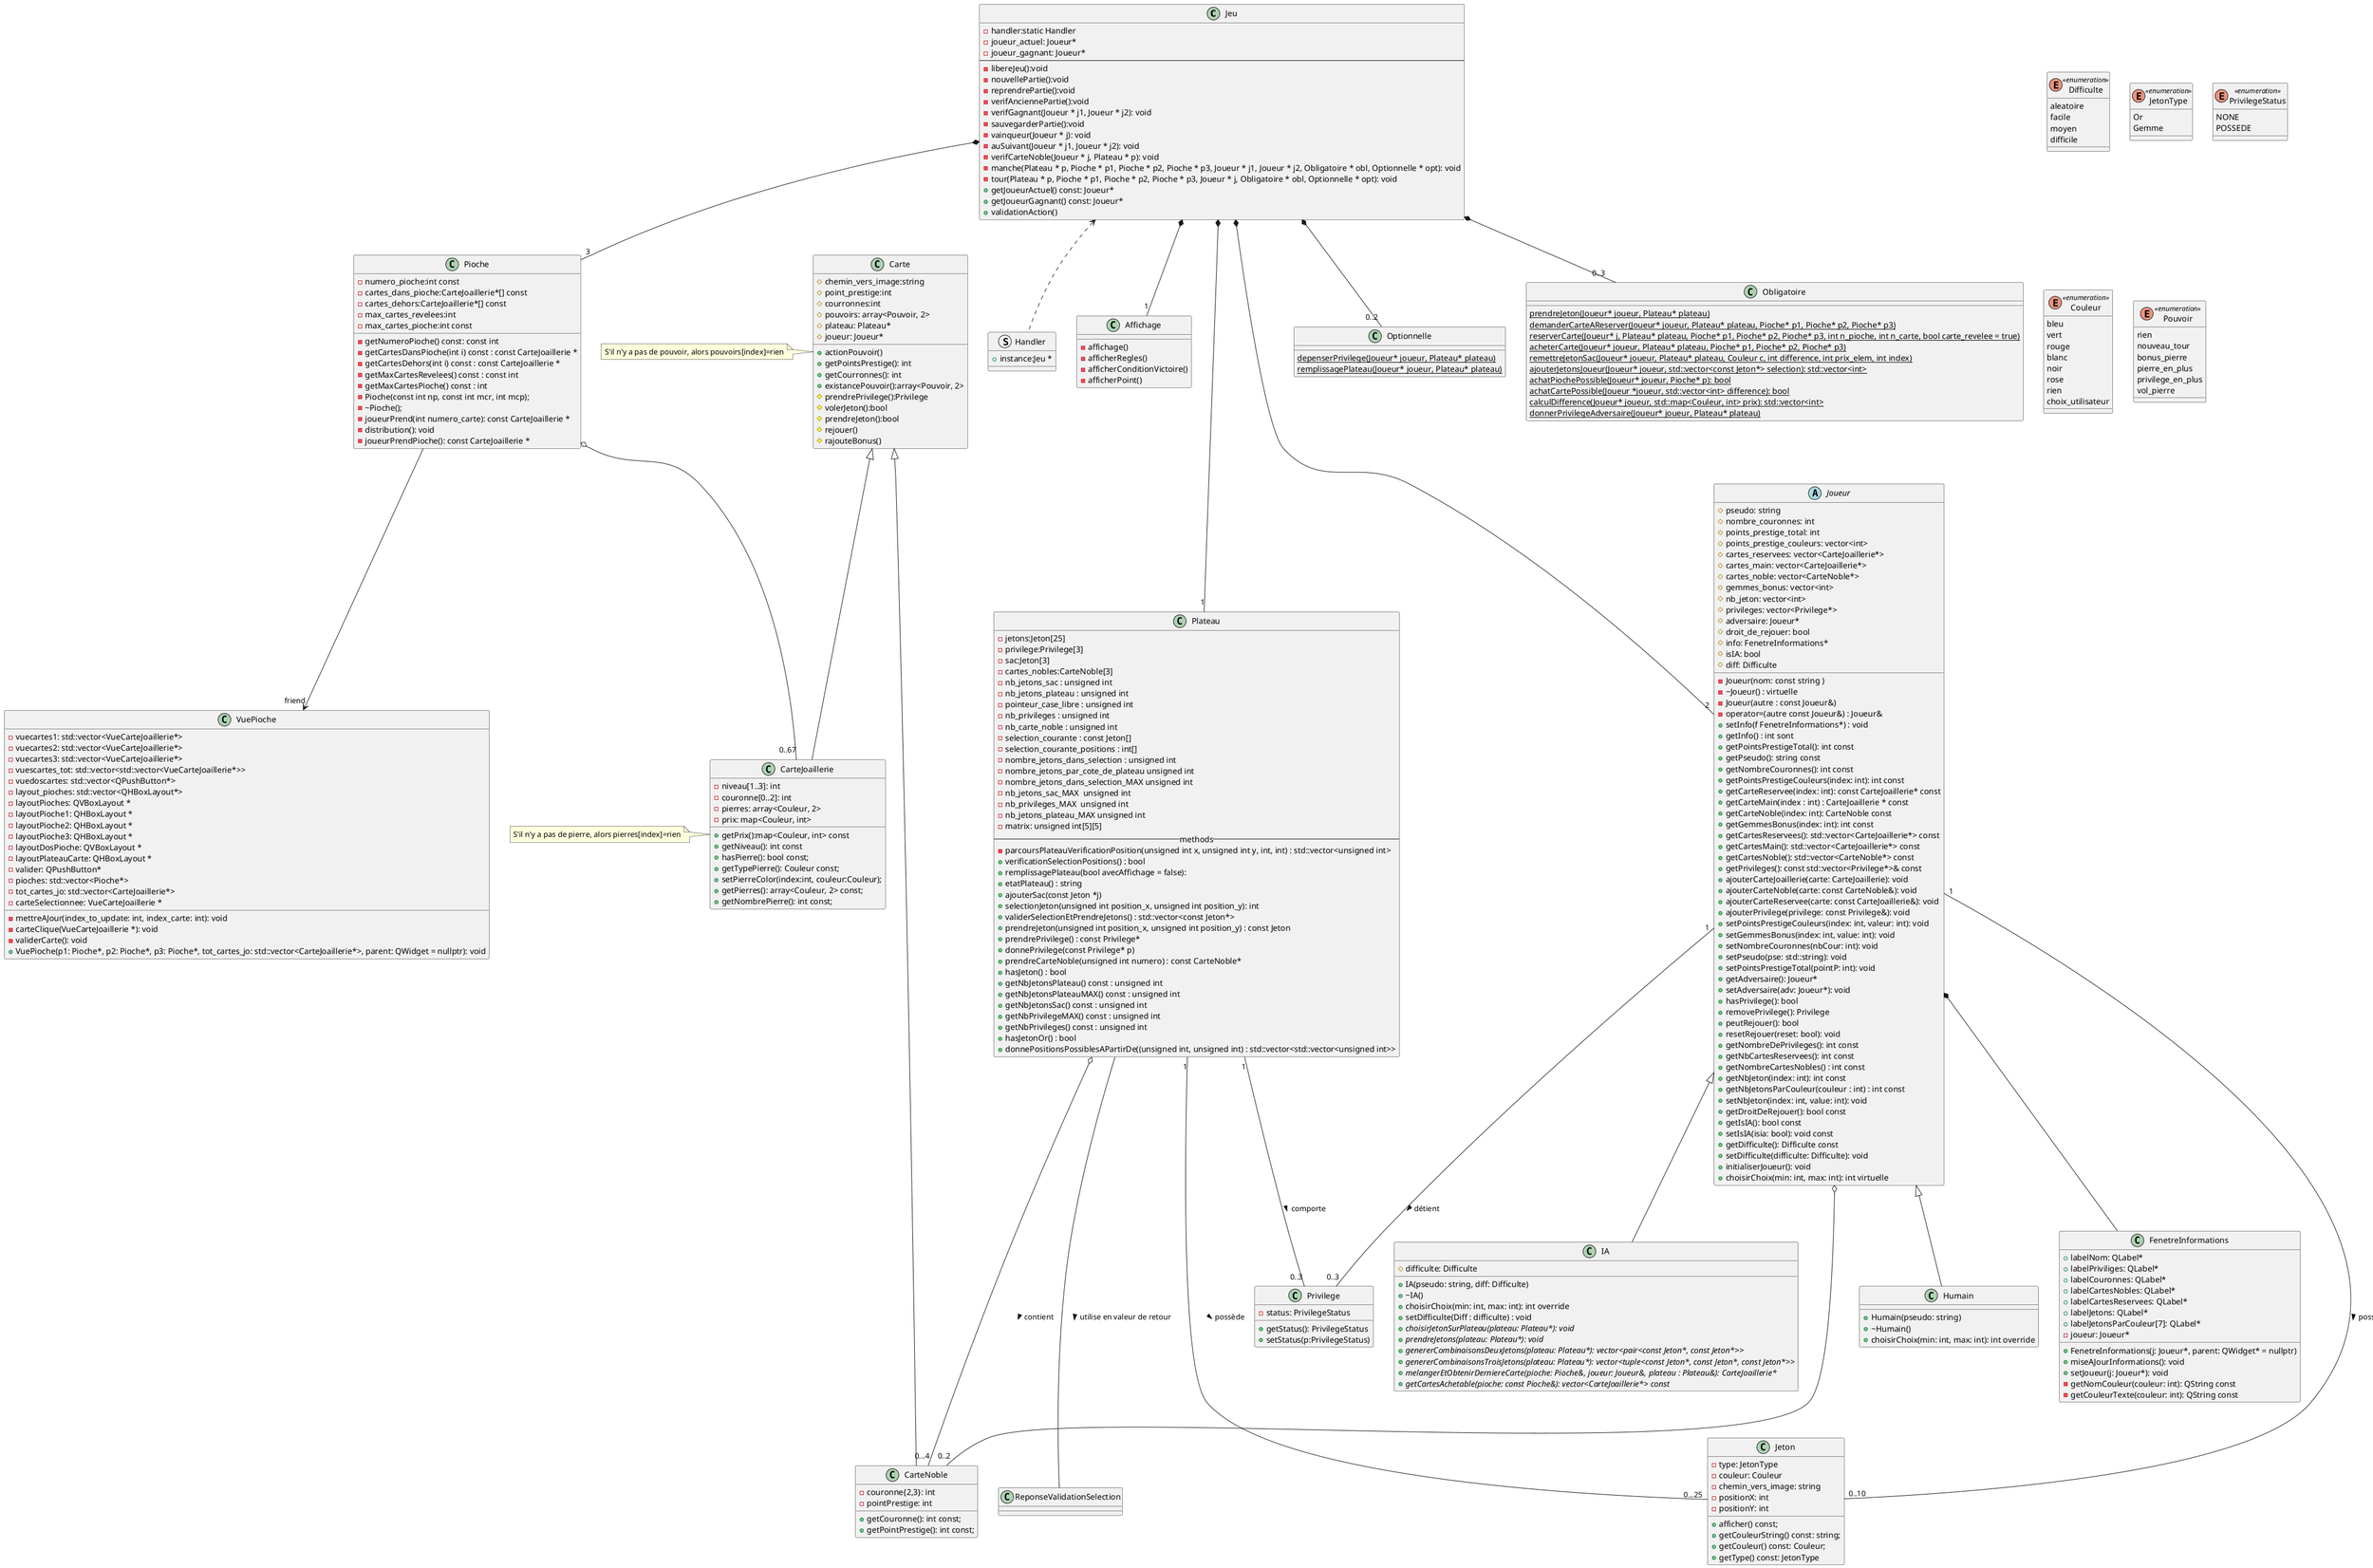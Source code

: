 @startuml

class Jeu {
- handler:static Handler
- joueur_actuel: Joueur*
- joueur_gagnant: Joueur*
--
- libereJeu():void
- nouvellePartie():void
- reprendrePartie():void
- verifAnciennePartie():void
- verifGagnant(Joueur * j1, Joueur * j2): void
- sauvegarderPartie():void
- vainqueur(Joueur * j): void
- auSuivant(Joueur * j1, Joueur * j2): void
- verifCarteNoble(Joueur * j, Plateau * p): void
- manche(Plateau * p, Pioche * p1, Pioche * p2, Pioche * p3, Joueur * j1, Joueur * j2, Obligatoire * obl, Optionnelle * opt): void
- tour(Plateau * p, Pioche * p1, Pioche * p2, Pioche * p3, Joueur * j, Obligatoire * obl, Optionnelle * opt): void
+ getJoueurActuel() const: Joueur*
+ getJoueurGagnant() const: Joueur*
+ validationAction()
}

struct Handler {
    + instance:Jeu *
}

class Affichage{
- affichage()
- afficherRegles()
- afficherConditionVictoire()
- afficherPoint()
}


class Plateau {
- jetons:Jeton[25]
- privilege:Privilege[3]
- sac:Jeton[3]
- cartes_nobles:CarteNoble[3]
- nb_jetons_sac : unsigned int
- nb_jetons_plateau : unsigned int
- pointeur_case_libre : unsigned int
- nb_privileges : unsigned int
- nb_carte_noble : unsigned int
- selection_courante : const Jeton[]
- selection_courante_positions : int[]
- nombre_jetons_dans_selection : unsigned int
- nombre_jetons_par_cote_de_plateau unsigned int
- nombre_jetons_dans_selection_MAX unsigned int
- nb_jetons_sac_MAX  unsigned int
- nb_privileges_MAX  unsigned int
- nb_jetons_plateau_MAX unsigned int
- matrix: unsigned int[5][5]
-- methods --
- parcoursPlateauVerificationPosition(unsigned int x, unsigned int y, int, int) : std::vector<unsigned int>
+ verificationSelectionPositions() : bool
+ remplissagePlateau(bool avecAffichage = false):
+ etatPlateau() : string
+ ajouterSac(const Jeton *j)
+ selectionJeton(unsigned int position_x, unsigned int position_y): int
+ validerSelectionEtPrendreJetons() : std::vector<const Jeton*>
+ prendreJeton(unsigned int position_x, unsigned int position_y) : const Jeton
+ prendrePrivilege() : const Privilege*
+ donnePrivilege(const Privilege* p)
+ prendreCarteNoble(unsigned int numero) : const CarteNoble*
+ hasJeton() : bool
+ getNbJetonsPlateau() const : unsigned int
+ getNbJetonsPlateauMAX() const : unsigned int
+ getNbJetonsSac() const : unsigned int
+ getNbPrivilegeMAX() const : unsigned int
+ getNbPrivileges() const : unsigned int
+ hasJetonOr() : bool
+ donnePositionsPossiblesAPartirDe((unsigned int, unsigned int) : std::vector<std::vector<unsigned int>>
}


abstract class Joueur {
    # pseudo: string
    # nombre_couronnes: int
    # points_prestige_total: int
    # points_prestige_couleurs: vector<int>
    # cartes_reservees: vector<CarteJoaillerie*>
    # cartes_main: vector<CarteJoaillerie*>
    # cartes_noble: vector<CarteNoble*>
    # gemmes_bonus: vector<int>
    # nb_jeton: vector<int>
    # privileges: vector<Privilege*>
    # adversaire: Joueur*
    # droit_de_rejouer: bool
    # info: FenetreInformations*
    # isIA: bool
    # diff: Difficulte


    - Joueur(nom: const string )
    - ~Joueur() : virtuelle
    - Joueur(autre : const Joueur&)
    - operator=(autre const Joueur&) : Joueur&
    + setInfo(f FenetreInformations*) : void
    + getInfo() : int sont
    + getPointsPrestigeTotal(): int const
    + getPseudo(): string const
    + getNombreCouronnes(): int const
    + getPointsPrestigeCouleurs(index: int): int const
    + getCarteReservee(index: int): const CarteJoaillerie* const
    + getCarteMain(index : int) : CarteJoaillerie * const
    + getCarteNoble(index: int): CarteNoble const
    + getGemmesBonus(index: int): int const
    + getCartesReservees(): std::vector<CarteJoaillerie*> const
    + getCartesMain(): std::vector<CarteJoaillerie*> const
    + getCartesNoble(): std::vector<CarteNoble*> const
    + getPrivileges(): const std::vector<Privilege*>& const
    + ajouterCarteJoaillerie(carte: CarteJoaillerie): void
    + ajouterCarteNoble(carte: const CarteNoble&): void
    + ajouterCarteReservee(carte: const CarteJoaillerie&): void
    + ajouterPrivilege(privilege: const Privilege&): void
    + setPointsPrestigeCouleurs(index: int, valeur: int): void
    + setGemmesBonus(index: int, value: int): void
    + setNombreCouronnes(nbCour: int): void
    + setPseudo(pse: std::string): void
    + setPointsPrestigeTotal(pointP: int): void
    + getAdversaire(): Joueur*
    + setAdversaire(adv: Joueur*): void
    + hasPrivilege(): bool
    + removePrivilege(): Privilege
    + peutRejouer(): bool
    + resetRejouer(reset: bool): void
    + getNombreDePrivileges(): int const
    + getNbCartesReservees(): int const
    + getNombreCartesNobles() : int const
    + getNbJeton(index: int): int const
    + getNbJetonsParCouleur(couleur : int) : int const
    + setNbJeton(index: int, value: int): void
    + getDroitDeRejouer(): bool const
    + getIsIA(): bool const
    + setIsIA(isia: bool): void const
    + getDifficulte(): Difficulte const
    + setDifficulte(difficulte: Difficulte): void
    + initialiserJoueur(): void
    + choisirChoix(min: int, max: int): int virtuelle
}

class IA {
      # difficulte: Difficulte

      + IA(pseudo: string, diff: Difficulte)
      +~IA()
      + choisirChoix(min: int, max: int): int override
      +setDifficulte(Diff : difficulte) : void
      {abstract} + choisirJetonSurPlateau(plateau: Plateau*): void
      {abstract} + prendreJetons(plateau: Plateau*): void
      {abstract} + genererCombinaisonsDeuxJetons(plateau: Plateau*): vector<pair<const Jeton*, const Jeton*>>
      {abstract} + genererCombinaisonsTroisJetons(plateau: Plateau*): vector<tuple<const Jeton*, const Jeton*, const Jeton*>>
      {abstract} + melangerEtObtenirDerniereCarte(pioche: Pioche&, joueur: Joueur&, plateau : Plateau&): CarteJoaillerie*
      {abstract} + getCartesAchetable(pioche: const Pioche&): vector<CarteJoaillerie*> const
}

class Humain {
    + Humain(pseudo: string)
    +~Humain()
    + choisirChoix(min: int, max: int): int override
}


class FenetreInformations{
  +labelNom: QLabel*
  +labelPriviliges: QLabel*
  +labelCouronnes: QLabel*
  +labelCartesNobles: QLabel*
  +labelCartesReservees: QLabel*
  +labelJetons: QLabel*
  +labelJetonsParCouleur[7]: QLabel*
  -joueur: Joueur*

  +FenetreInformations(j: Joueur*, parent: QWidget* = nullptr)
  +miseAJourInformations(): void
  +setJoueur(j: Joueur*): void
  -getNomCouleur(couleur: int): QString const
  -getCouleurTexte(couleur: int): QString const

}

enum Difficulte <<enumeration>> {
 aleatoire
 facile
 moyen
 difficile
}

enum JetonType <<enumeration>> {
Or
Gemme
}
class Jeton {
-type: JetonType
-couleur: Couleur
-chemin_vers_image: string
-positionX: int
-positionY: int
+afficher() const;
+getCouleurString() const: string;
+getCouleur() const: Couleur;
+getType() const: JetonType
}

enum PrivilegeStatus <<enumeration>> {
NONE
POSSEDE
}

class Privilege {
-status: PrivilegeStatus
+getStatus(): PrivilegeStatus
+setStatus(p:PrivilegeStatus)
}


enum Couleur <<enumeration>> {
 bleu
 vert
 rouge
 blanc
 noir
 rose
 rien
 choix_utilisateur
}

class Pioche{
- numero_pioche:int const
- cartes_dans_pioche:CarteJoaillerie*[] const
- cartes_dehors:CarteJoaillerie*[] const
- max_cartes_revelees:int
- max_cartes_pioche:int const
- getNumeroPioche() const: const int
- getCartesDansPioche(int i) const : const CarteJoaillerie *
- getCartesDehors(int i) const : const CarteJoaillerie *
- getMaxCartesRevelees() const : const int
- getMaxCartesPioche() const : int
- Pioche(const int np, const int mcr, int mcp);
- ~Pioche();
- joueurPrend(int numero_carte): const CarteJoaillerie *
- distribution(): void
- joueurPrendPioche(): const CarteJoaillerie *
}

class VuePioche {
- vuecartes1: std::vector<VueCarteJoaillerie*>
- vuecartes2: std::vector<VueCarteJoaillerie*>
- vuecartes3: std::vector<VueCarteJoaillerie*>
- vuescartes_tot: std::vector<std::vector<VueCarteJoaillerie*>>
- vuedoscartes: std::vector<QPushButton*>
- layout_pioches: std::vector<QHBoxLayout*>
- layoutPioches: QVBoxLayout *
- layoutPioche1: QHBoxLayout *
- layoutPioche2: QHBoxLayout *
- layoutPioche3: QHBoxLayout *
- layoutDosPioche: QVBoxLayout *
- layoutPlateauCarte: QHBoxLayout *
- valider: QPushButton*
- pioches: std::vector<Pioche*>
- tot_cartes_jo: std::vector<CarteJoaillerie*>
- mettreAJour(index_to_update: int, index_carte: int): void
- carteSelectionnee: VueCarteJoaillerie *
- carteClique(VueCarteJoaillerie *): void
- validerCarte(): void
+ VuePioche(p1: Pioche*, p2: Pioche*, p3: Pioche*, tot_cartes_jo: std::vector<CarteJoaillerie*>, parent: QWidget = nullptr): void
}

class Carte {
# chemin_vers_image:string
# point_prestige:int
# courronnes:int
# pouvoirs: array<Pouvoir, 2>
# plateau: Plateau*
# joueur: Joueur*
+ actionPouvoir()
+ getPointsPrestige(): int
+ getCourronnes(): int
+ existancePouvoir():array<Pouvoir, 2>
# prendrePrivilege():Privilege
# volerJeton():bool
# prendreJeton():bool
# rejouer()
# rajouteBonus()
}
note left: S'il n'y a pas de pouvoir, alors pouvoirs[index]=rien

class CarteNoble {
-couronne{2,3}: int
-pointPrestige: int
+getCouronne(): int const;
+getPointPrestige(): int const;
}

class CarteJoaillerie {
-niveau[1..3]: int
-couronne[0..2]: int
-pierres: array<Couleur, 2>
-prix: map<Couleur, int>
+getPrix():map<Couleur, int> const
+getNiveau(): int const
+hasPierre(): bool const;
+getTypePierre(): Couleur const;
+setPierreColor(index:int, couleur:Couleur);
+getPierres(): array<Couleur, 2> const;
+getNombrePierre(): int const;
}
note left: S'il n'y a pas de pierre, alors pierres[index]=rien


enum Pouvoir <<enumeration>> {
 rien
 nouveau_tour
 bonus_pierre
 pierre_en_plus
 privilege_en_plus
 vol_pierre
}


class Optionnelle {
{static} depenserPrivilege(Joueur* joueur, Plateau* plateau)
{static} remplissagePlateau(Joueur* joueur, Plateau* plateau)
}

class Obligatoire {
{static} prendreJeton(Joueur* joueur, Plateau* plateau)
{static} demanderCarteAReserver(Joueur* joueur, Plateau* plateau, Pioche* p1, Pioche* p2, Pioche* p3)
{static} reserverCarte(Joueur* j, Plateau* plateau, Pioche* p1, Pioche* p2, Pioche* p3, int n_pioche, int n_carte, bool carte_revelee = true)
{static} acheterCarte(Joueur* joueur, Plateau* plateau, Pioche* p1, Pioche* p2, Pioche* p3)
{static} remettreJetonSac(Joueur* joueur, Plateau* plateau, Couleur c, int difference, int prix_elem, int index)
{static} ajouterJetonsJoueur(Joueur* joueur, std::vector<const Jeton*> selection): std::vector<int>
{static} achatPiochePossible(Joueur* joueur, Pioche* p): bool
{static} achatCartePossible(Joueur *joueur, std::vector<int> difference): bool
{static} calculDifference(Joueur* joueur, std::map<Couleur, int> prix): std::vector<int>
{static} donnerPrivilegeAdversaire(Joueur* joueur, Plateau* plateau)
}

Joueur <|-- IA
Joueur <|-- Humain
Joueur *-- FenetreInformations

Jeu <.. Handler

Jeu *--- "1" Plateau
Jeu *-- "2" Joueur
Jeu *-- "3" Pioche
Jeu *--"1" Affichage
Jeu *--"0..2" Optionnelle
Jeu *--"0..3" Obligatoire

Plateau "1" --- "0...25" Jeton: possède >
Plateau "1"--"0..3" Privilege: comporte >
Plateau o---"0...4" CarteNoble: contient >
Plateau --- ReponseValidationSelection : utilise en valeur de retour >
'Plateau "1"-"3" Pioche

Pioche o--"0..67" CarteJoaillerie

Joueur "1" -- "0..3" Privilege: détient >
Joueur "1" --- "0..10" Jeton: possède >
Joueur o--"0..2" CarteNoble

Carte <|-- CarteNoble
Carte <|-- CarteJoaillerie
'(CarteJoaillerie, Pierre) .. AchatCarte

Pioche --> "friend" VuePioche



@enduml

